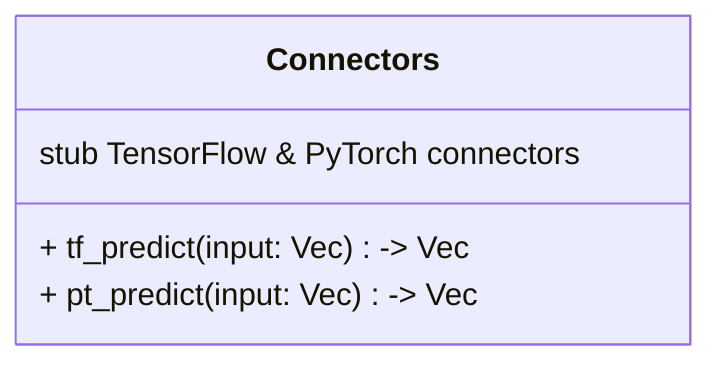 classDiagram
    class Connectors {
        + tf_predict(input: Vec<f32>) -> Vec<f32>
        + pt_predict(input: Vec<f32>) -> Vec<f32>
    }
    Connectors : stub TensorFlow & PyTorch connectors